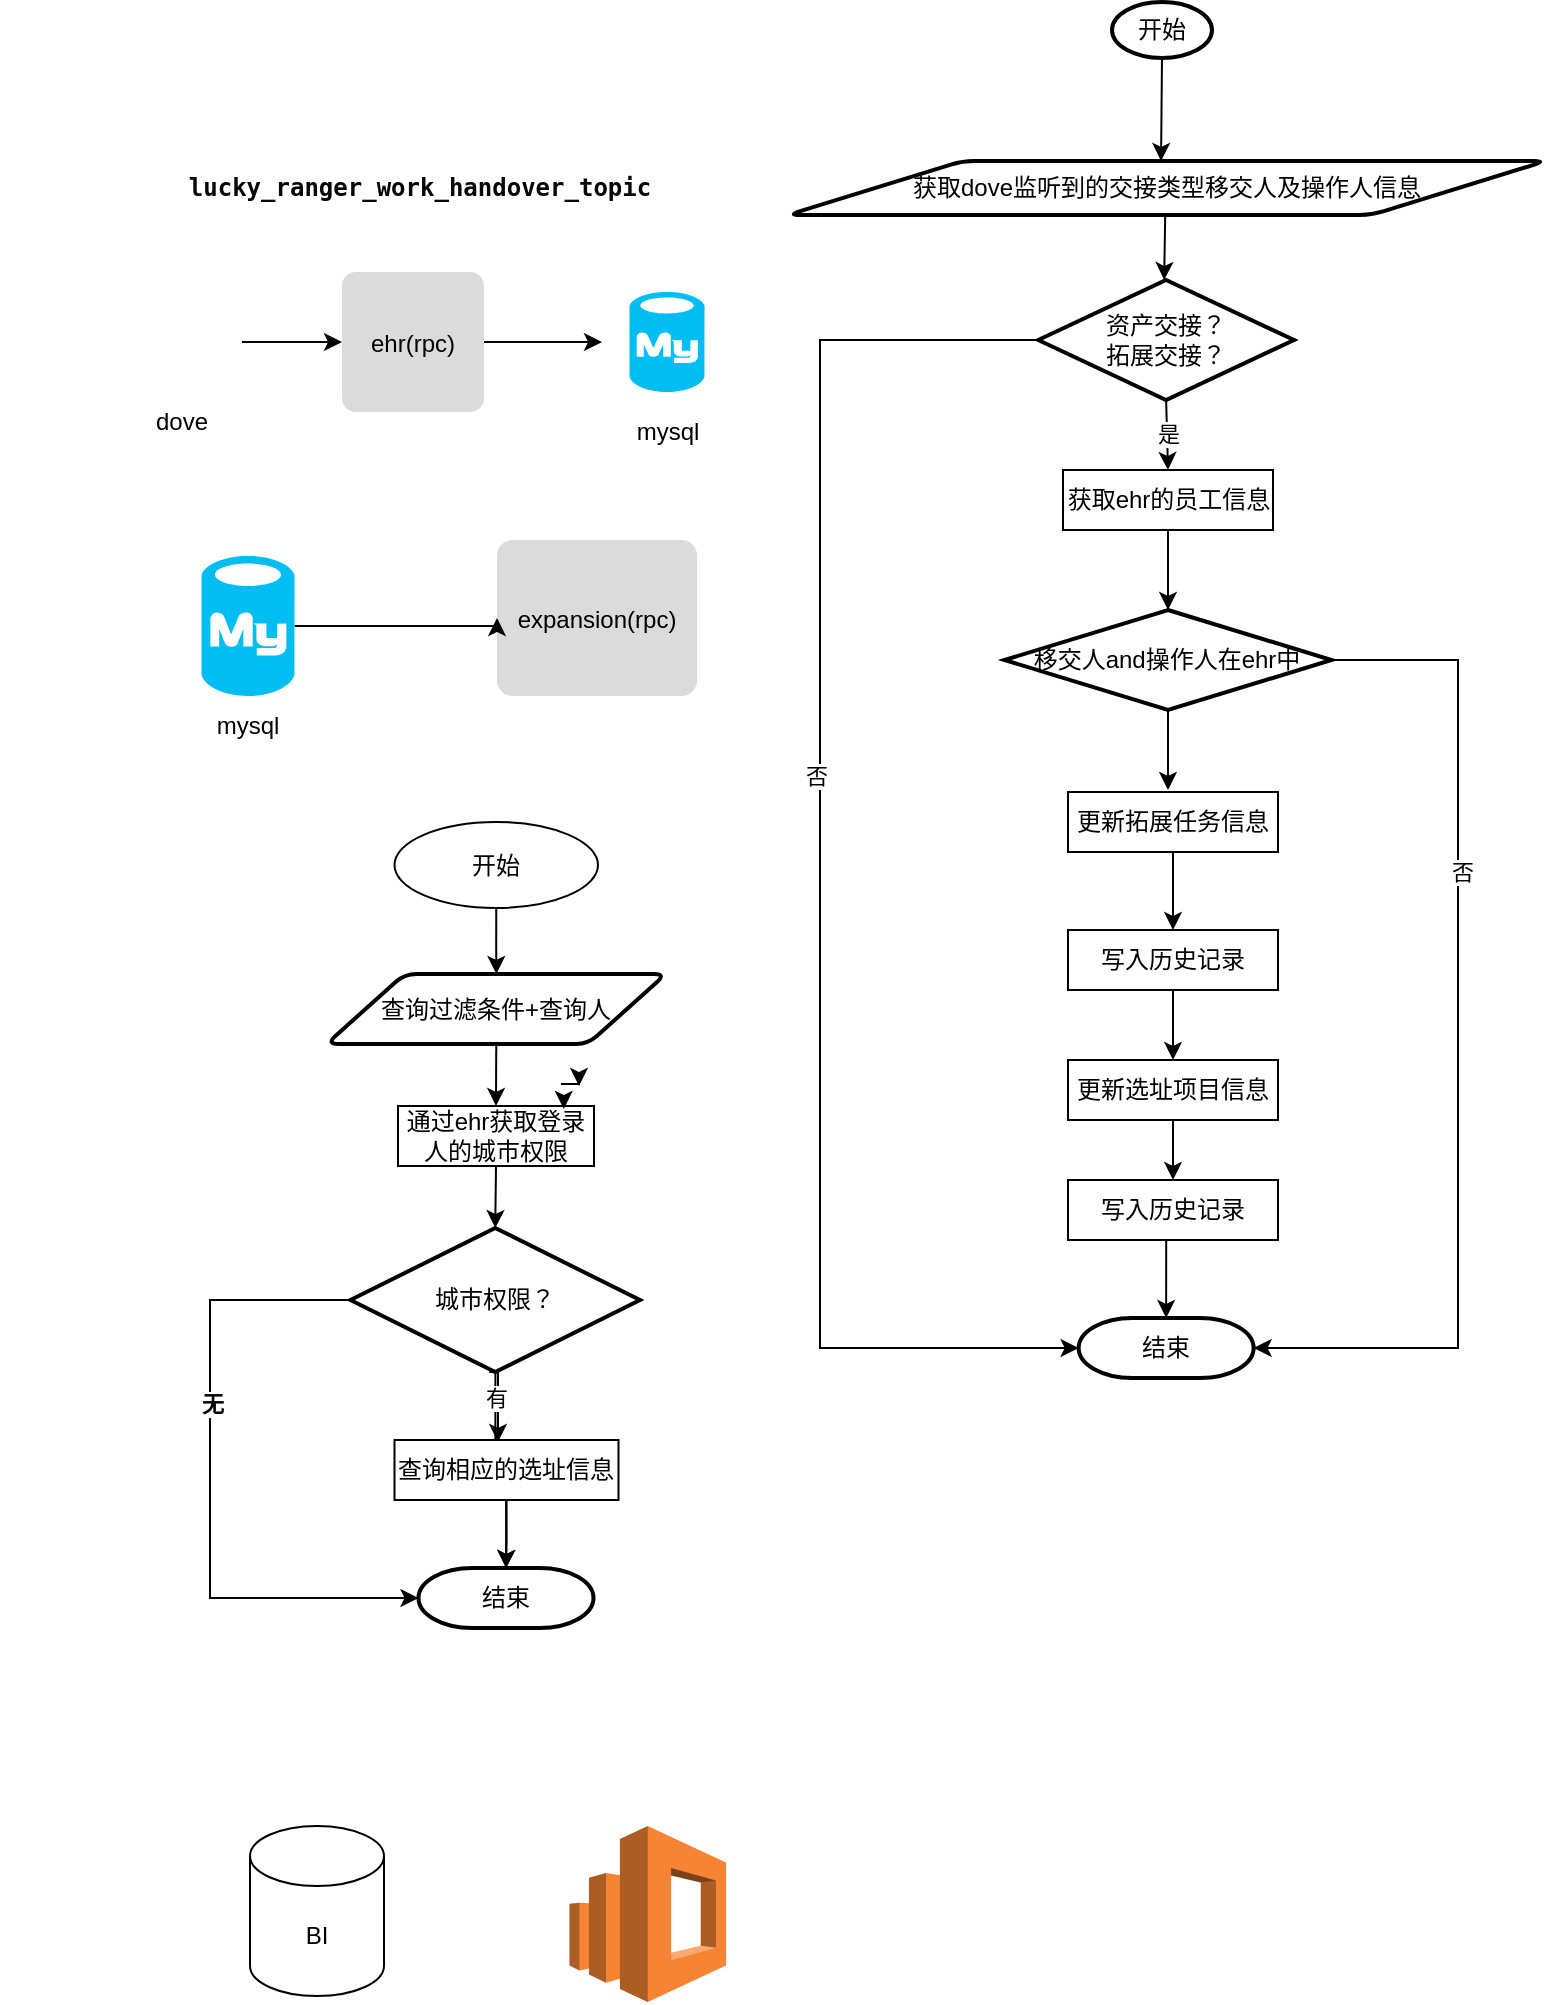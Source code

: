 <mxfile version="21.1.1" type="github">
  <diagram name="第 1 页" id="VVNvbWKjJNsU6m5F2wCS">
    <mxGraphModel dx="2198" dy="723" grid="0" gridSize="10" guides="1" tooltips="1" connect="1" arrows="1" fold="1" page="1" pageScale="1" pageWidth="827" pageHeight="1169" math="0" shadow="0">
      <root>
        <mxCell id="0" />
        <mxCell id="1" parent="0" />
        <mxCell id="iwX193vi5GiSK2SJbdjG-19" style="edgeStyle=orthogonalEdgeStyle;rounded=0;orthogonalLoop=1;jettySize=auto;html=1;exitX=1;exitY=0.5;exitDx=0;exitDy=0;" edge="1" parent="1" source="iwX193vi5GiSK2SJbdjG-15">
          <mxGeometry relative="1" as="geometry">
            <mxPoint x="294" y="191" as="targetPoint" />
          </mxGeometry>
        </mxCell>
        <mxCell id="iwX193vi5GiSK2SJbdjG-15" value="ehr(rpc)" style="rounded=1;arcSize=10;strokeColor=none;fillColor=#DBDBDB;gradientColor=none;" vertex="1" parent="1">
          <mxGeometry x="164" y="156" width="71" height="70" as="geometry" />
        </mxCell>
        <mxCell id="iwX193vi5GiSK2SJbdjG-2" value="" style="verticalLabelPosition=bottom;html=1;verticalAlign=top;align=center;strokeColor=none;fillColor=#00BEF2;shape=mxgraph.azure.mysql_database;" vertex="1" parent="1">
          <mxGeometry x="307.75" y="166" width="37.5" height="50" as="geometry" />
        </mxCell>
        <mxCell id="iwX193vi5GiSK2SJbdjG-16" style="edgeStyle=orthogonalEdgeStyle;rounded=0;orthogonalLoop=1;jettySize=auto;html=1;exitX=1;exitY=0.5;exitDx=0;exitDy=0;entryX=0;entryY=0.5;entryDx=0;entryDy=0;" edge="1" parent="1" source="iwX193vi5GiSK2SJbdjG-3" target="iwX193vi5GiSK2SJbdjG-15">
          <mxGeometry relative="1" as="geometry" />
        </mxCell>
        <mxCell id="iwX193vi5GiSK2SJbdjG-3" value="" style="shape=image;html=1;verticalAlign=top;verticalLabelPosition=bottom;labelBackgroundColor=#ffffff;imageAspect=0;aspect=fixed;image=https://cdn0.iconfinder.com/data/icons/gcons-2/25/dove-128.png" vertex="1" parent="1">
          <mxGeometry x="54" y="161" width="60" height="60" as="geometry" />
        </mxCell>
        <mxCell id="iwX193vi5GiSK2SJbdjG-4" value="dove" style="text;strokeColor=none;align=center;fillColor=none;html=1;verticalAlign=middle;whiteSpace=wrap;rounded=0;" vertex="1" parent="1">
          <mxGeometry x="54" y="216" width="60" height="30" as="geometry" />
        </mxCell>
        <mxCell id="iwX193vi5GiSK2SJbdjG-5" value="mysql" style="text;strokeColor=none;align=center;fillColor=none;html=1;verticalAlign=middle;whiteSpace=wrap;rounded=0;" vertex="1" parent="1">
          <mxGeometry x="296.5" y="221" width="60" height="30" as="geometry" />
        </mxCell>
        <mxCell id="iwX193vi5GiSK2SJbdjG-28" value="&lt;pre style=&quot;background-color:#ffffff;color:#080808;font-family:&#39;JetBrains Mono&#39;,monospace;font-size:9.0pt;&quot;&gt;&lt;b&gt;lucky_ranger_work_handover_topic&lt;/b&gt;&lt;/pre&gt;" style="text;strokeColor=none;align=center;fillColor=none;html=1;verticalAlign=middle;whiteSpace=wrap;rounded=0;" vertex="1" parent="1">
          <mxGeometry x="-7" y="99" width="420" height="30" as="geometry" />
        </mxCell>
        <mxCell id="iwX193vi5GiSK2SJbdjG-43" style="edgeStyle=orthogonalEdgeStyle;rounded=0;orthogonalLoop=1;jettySize=auto;html=1;exitX=0.5;exitY=1;exitDx=0;exitDy=0;entryX=0.5;entryY=0;entryDx=0;entryDy=0;entryPerimeter=0;" edge="1" parent="1" source="iwX193vi5GiSK2SJbdjG-30" target="iwX193vi5GiSK2SJbdjG-42">
          <mxGeometry relative="1" as="geometry" />
        </mxCell>
        <mxCell id="iwX193vi5GiSK2SJbdjG-30" value="获取ehr的员工信息" style="rounded=0;whiteSpace=wrap;html=1;" vertex="1" parent="1">
          <mxGeometry x="524.5" y="255" width="105" height="30" as="geometry" />
        </mxCell>
        <mxCell id="iwX193vi5GiSK2SJbdjG-39" value="是" style="edgeStyle=orthogonalEdgeStyle;rounded=0;orthogonalLoop=1;jettySize=auto;html=1;exitX=0.5;exitY=1;exitDx=0;exitDy=0;exitPerimeter=0;entryX=0.5;entryY=0;entryDx=0;entryDy=0;" edge="1" parent="1" source="iwX193vi5GiSK2SJbdjG-31" target="iwX193vi5GiSK2SJbdjG-30">
          <mxGeometry relative="1" as="geometry" />
        </mxCell>
        <mxCell id="iwX193vi5GiSK2SJbdjG-50" style="edgeStyle=orthogonalEdgeStyle;rounded=0;orthogonalLoop=1;jettySize=auto;html=1;exitX=0;exitY=0.5;exitDx=0;exitDy=0;exitPerimeter=0;entryX=0;entryY=0.5;entryDx=0;entryDy=0;entryPerimeter=0;" edge="1" parent="1" source="iwX193vi5GiSK2SJbdjG-31" target="iwX193vi5GiSK2SJbdjG-32">
          <mxGeometry relative="1" as="geometry">
            <Array as="points">
              <mxPoint x="403" y="190" />
              <mxPoint x="403" y="694" />
            </Array>
          </mxGeometry>
        </mxCell>
        <mxCell id="iwX193vi5GiSK2SJbdjG-51" value="否" style="edgeLabel;html=1;align=center;verticalAlign=middle;resizable=0;points=[];" vertex="1" connectable="0" parent="iwX193vi5GiSK2SJbdjG-50">
          <mxGeometry x="-0.121" y="-2" relative="1" as="geometry">
            <mxPoint as="offset" />
          </mxGeometry>
        </mxCell>
        <mxCell id="iwX193vi5GiSK2SJbdjG-31" value="资产交接？&lt;br&gt;拓展交接？" style="strokeWidth=2;html=1;shape=mxgraph.flowchart.decision;whiteSpace=wrap;" vertex="1" parent="1">
          <mxGeometry x="512.13" y="160" width="127.87" height="60" as="geometry" />
        </mxCell>
        <mxCell id="iwX193vi5GiSK2SJbdjG-32" value="结束" style="strokeWidth=2;html=1;shape=mxgraph.flowchart.terminator;whiteSpace=wrap;" vertex="1" parent="1">
          <mxGeometry x="532.32" y="679" width="87.5" height="30" as="geometry" />
        </mxCell>
        <mxCell id="iwX193vi5GiSK2SJbdjG-92" style="edgeStyle=orthogonalEdgeStyle;rounded=0;orthogonalLoop=1;jettySize=auto;html=1;exitX=0.5;exitY=1;exitDx=0;exitDy=0;exitPerimeter=0;" edge="1" parent="1" source="iwX193vi5GiSK2SJbdjG-33">
          <mxGeometry relative="1" as="geometry">
            <mxPoint x="573.529" y="100.5" as="targetPoint" />
          </mxGeometry>
        </mxCell>
        <mxCell id="iwX193vi5GiSK2SJbdjG-33" value="开始" style="strokeWidth=2;html=1;shape=mxgraph.flowchart.start_1;whiteSpace=wrap;" vertex="1" parent="1">
          <mxGeometry x="549" y="21" width="50" height="28" as="geometry" />
        </mxCell>
        <mxCell id="iwX193vi5GiSK2SJbdjG-44" style="edgeStyle=orthogonalEdgeStyle;rounded=0;orthogonalLoop=1;jettySize=auto;html=1;exitX=0.5;exitY=1;exitDx=0;exitDy=0;exitPerimeter=0;" edge="1" parent="1" source="iwX193vi5GiSK2SJbdjG-42">
          <mxGeometry relative="1" as="geometry">
            <mxPoint x="577" y="415" as="targetPoint" />
          </mxGeometry>
        </mxCell>
        <mxCell id="iwX193vi5GiSK2SJbdjG-52" style="edgeStyle=orthogonalEdgeStyle;rounded=0;orthogonalLoop=1;jettySize=auto;html=1;exitX=1;exitY=0.5;exitDx=0;exitDy=0;exitPerimeter=0;entryX=1;entryY=0.5;entryDx=0;entryDy=0;entryPerimeter=0;" edge="1" parent="1" source="iwX193vi5GiSK2SJbdjG-42" target="iwX193vi5GiSK2SJbdjG-32">
          <mxGeometry relative="1" as="geometry">
            <Array as="points">
              <mxPoint x="722" y="350" />
              <mxPoint x="722" y="694" />
            </Array>
          </mxGeometry>
        </mxCell>
        <mxCell id="iwX193vi5GiSK2SJbdjG-53" value="否" style="edgeLabel;html=1;align=center;verticalAlign=middle;resizable=0;points=[];" vertex="1" connectable="0" parent="iwX193vi5GiSK2SJbdjG-52">
          <mxGeometry x="-0.339" y="2" relative="1" as="geometry">
            <mxPoint as="offset" />
          </mxGeometry>
        </mxCell>
        <mxCell id="iwX193vi5GiSK2SJbdjG-42" value="移交人and操作人在ehr中" style="strokeWidth=2;html=1;shape=mxgraph.flowchart.decision;whiteSpace=wrap;" vertex="1" parent="1">
          <mxGeometry x="495.26" y="325" width="163.49" height="50" as="geometry" />
        </mxCell>
        <mxCell id="iwX193vi5GiSK2SJbdjG-78" value="" style="edgeStyle=orthogonalEdgeStyle;rounded=0;orthogonalLoop=1;jettySize=auto;html=1;" edge="1" parent="1" source="iwX193vi5GiSK2SJbdjG-46" target="iwX193vi5GiSK2SJbdjG-76">
          <mxGeometry relative="1" as="geometry" />
        </mxCell>
        <mxCell id="iwX193vi5GiSK2SJbdjG-46" value="更新拓展任务信息" style="rounded=0;whiteSpace=wrap;html=1;" vertex="1" parent="1">
          <mxGeometry x="527" y="416" width="105" height="30" as="geometry" />
        </mxCell>
        <mxCell id="iwX193vi5GiSK2SJbdjG-82" style="edgeStyle=orthogonalEdgeStyle;rounded=0;orthogonalLoop=1;jettySize=auto;html=1;exitX=0.5;exitY=1;exitDx=0;exitDy=0;entryX=0.5;entryY=0;entryDx=0;entryDy=0;" edge="1" parent="1" source="iwX193vi5GiSK2SJbdjG-47" target="iwX193vi5GiSK2SJbdjG-81">
          <mxGeometry relative="1" as="geometry" />
        </mxCell>
        <mxCell id="iwX193vi5GiSK2SJbdjG-47" value="更新选址项目信息" style="rounded=0;whiteSpace=wrap;html=1;" vertex="1" parent="1">
          <mxGeometry x="527" y="550" width="105" height="30" as="geometry" />
        </mxCell>
        <mxCell id="iwX193vi5GiSK2SJbdjG-54" value="expansion(rpc)" style="rounded=1;arcSize=10;strokeColor=none;fillColor=#DBDBDB;gradientColor=none;" vertex="1" parent="1">
          <mxGeometry x="241.5" y="290" width="100" height="78" as="geometry" />
        </mxCell>
        <mxCell id="iwX193vi5GiSK2SJbdjG-57" style="edgeStyle=orthogonalEdgeStyle;rounded=0;orthogonalLoop=1;jettySize=auto;html=1;exitX=1;exitY=0.5;exitDx=0;exitDy=0;exitPerimeter=0;entryX=0;entryY=0.5;entryDx=0;entryDy=0;" edge="1" parent="1" source="iwX193vi5GiSK2SJbdjG-55" target="iwX193vi5GiSK2SJbdjG-54">
          <mxGeometry relative="1" as="geometry">
            <Array as="points">
              <mxPoint x="230.25" y="333" />
              <mxPoint x="230.25" y="333" />
            </Array>
          </mxGeometry>
        </mxCell>
        <mxCell id="iwX193vi5GiSK2SJbdjG-55" value="" style="verticalLabelPosition=bottom;html=1;verticalAlign=top;align=center;strokeColor=none;fillColor=#00BEF2;shape=mxgraph.azure.mysql_database;" vertex="1" parent="1">
          <mxGeometry x="93.75" y="298" width="46.5" height="70" as="geometry" />
        </mxCell>
        <mxCell id="iwX193vi5GiSK2SJbdjG-56" value="mysql" style="text;strokeColor=none;align=center;fillColor=none;html=1;verticalAlign=middle;whiteSpace=wrap;rounded=0;" vertex="1" parent="1">
          <mxGeometry x="87" y="368" width="60" height="30" as="geometry" />
        </mxCell>
        <mxCell id="iwX193vi5GiSK2SJbdjG-60" style="edgeStyle=orthogonalEdgeStyle;rounded=0;orthogonalLoop=1;jettySize=auto;html=1;exitX=0.5;exitY=1;exitDx=0;exitDy=0;" edge="1" parent="1" source="iwX193vi5GiSK2SJbdjG-58" target="iwX193vi5GiSK2SJbdjG-59">
          <mxGeometry relative="1" as="geometry" />
        </mxCell>
        <mxCell id="iwX193vi5GiSK2SJbdjG-58" value="开始" style="ellipse;whiteSpace=wrap;html=1;" vertex="1" parent="1">
          <mxGeometry x="190.25" y="431" width="101.75" height="43" as="geometry" />
        </mxCell>
        <mxCell id="iwX193vi5GiSK2SJbdjG-62" style="edgeStyle=orthogonalEdgeStyle;rounded=0;orthogonalLoop=1;jettySize=auto;html=1;exitX=0.5;exitY=1;exitDx=0;exitDy=0;entryX=0.5;entryY=0;entryDx=0;entryDy=0;" edge="1" parent="1" source="iwX193vi5GiSK2SJbdjG-59" target="iwX193vi5GiSK2SJbdjG-61">
          <mxGeometry relative="1" as="geometry" />
        </mxCell>
        <mxCell id="iwX193vi5GiSK2SJbdjG-59" value="查询过滤条件+查询人" style="shape=parallelogram;html=1;strokeWidth=2;perimeter=parallelogramPerimeter;whiteSpace=wrap;rounded=1;arcSize=12;size=0.23;" vertex="1" parent="1">
          <mxGeometry x="156.25" y="507" width="169.75" height="35" as="geometry" />
        </mxCell>
        <mxCell id="iwX193vi5GiSK2SJbdjG-64" style="edgeStyle=orthogonalEdgeStyle;rounded=0;orthogonalLoop=1;jettySize=auto;html=1;exitX=0.5;exitY=1;exitDx=0;exitDy=0;entryX=0.5;entryY=0;entryDx=0;entryDy=0;entryPerimeter=0;" edge="1" parent="1" source="iwX193vi5GiSK2SJbdjG-61" target="iwX193vi5GiSK2SJbdjG-63">
          <mxGeometry relative="1" as="geometry" />
        </mxCell>
        <mxCell id="iwX193vi5GiSK2SJbdjG-61" value="通过ehr获取登录人的城市权限" style="rounded=0;whiteSpace=wrap;html=1;" vertex="1" parent="1">
          <mxGeometry x="192" y="573" width="98" height="30" as="geometry" />
        </mxCell>
        <mxCell id="iwX193vi5GiSK2SJbdjG-70" style="edgeStyle=orthogonalEdgeStyle;rounded=0;orthogonalLoop=1;jettySize=auto;html=1;exitX=0.5;exitY=1;exitDx=0;exitDy=0;exitPerimeter=0;entryX=0.5;entryY=0;entryDx=0;entryDy=0;" edge="1" parent="1">
          <mxGeometry relative="1" as="geometry">
            <mxPoint x="237.625" y="706" as="sourcePoint" />
            <mxPoint x="242.0" y="741" as="targetPoint" />
          </mxGeometry>
        </mxCell>
        <mxCell id="iwX193vi5GiSK2SJbdjG-72" value="" style="edgeStyle=orthogonalEdgeStyle;rounded=0;orthogonalLoop=1;jettySize=auto;html=1;" edge="1" parent="1" source="iwX193vi5GiSK2SJbdjG-63" target="iwX193vi5GiSK2SJbdjG-68">
          <mxGeometry relative="1" as="geometry" />
        </mxCell>
        <mxCell id="iwX193vi5GiSK2SJbdjG-73" value="有" style="edgeLabel;html=1;align=center;verticalAlign=middle;resizable=0;points=[];" vertex="1" connectable="0" parent="iwX193vi5GiSK2SJbdjG-72">
          <mxGeometry x="-0.748" relative="1" as="geometry">
            <mxPoint as="offset" />
          </mxGeometry>
        </mxCell>
        <mxCell id="iwX193vi5GiSK2SJbdjG-74" style="edgeStyle=orthogonalEdgeStyle;rounded=0;orthogonalLoop=1;jettySize=auto;html=1;exitX=0;exitY=0.5;exitDx=0;exitDy=0;exitPerimeter=0;entryX=0;entryY=0.5;entryDx=0;entryDy=0;entryPerimeter=0;" edge="1" parent="1" source="iwX193vi5GiSK2SJbdjG-63" target="iwX193vi5GiSK2SJbdjG-68">
          <mxGeometry relative="1" as="geometry">
            <Array as="points">
              <mxPoint x="98" y="670" />
              <mxPoint x="98" y="819" />
            </Array>
          </mxGeometry>
        </mxCell>
        <mxCell id="iwX193vi5GiSK2SJbdjG-75" value="无" style="edgeLabel;html=1;align=center;verticalAlign=middle;resizable=0;points=[];fontStyle=1" vertex="1" connectable="0" parent="iwX193vi5GiSK2SJbdjG-74">
          <mxGeometry x="-0.382" y="3" relative="1" as="geometry">
            <mxPoint x="-2" y="22" as="offset" />
          </mxGeometry>
        </mxCell>
        <mxCell id="iwX193vi5GiSK2SJbdjG-63" value="城市权限？" style="strokeWidth=2;html=1;shape=mxgraph.flowchart.decision;whiteSpace=wrap;" vertex="1" parent="1">
          <mxGeometry x="168.25" y="634" width="144.75" height="72" as="geometry" />
        </mxCell>
        <mxCell id="iwX193vi5GiSK2SJbdjG-65" style="edgeStyle=orthogonalEdgeStyle;rounded=0;orthogonalLoop=1;jettySize=auto;html=1;exitX=0.75;exitY=0;exitDx=0;exitDy=0;entryX=0.846;entryY=0.049;entryDx=0;entryDy=0;entryPerimeter=0;" edge="1" parent="1" source="iwX193vi5GiSK2SJbdjG-61" target="iwX193vi5GiSK2SJbdjG-61">
          <mxGeometry relative="1" as="geometry" />
        </mxCell>
        <mxCell id="iwX193vi5GiSK2SJbdjG-66" style="edgeStyle=orthogonalEdgeStyle;rounded=0;orthogonalLoop=1;jettySize=auto;html=1;exitX=0.75;exitY=0;exitDx=0;exitDy=0;entryX=0.846;entryY=0.049;entryDx=0;entryDy=0;entryPerimeter=0;" edge="1" parent="1">
          <mxGeometry relative="1" as="geometry">
            <mxPoint x="273.5" y="562" as="sourcePoint" />
            <mxPoint x="282.5" y="563" as="targetPoint" />
          </mxGeometry>
        </mxCell>
        <mxCell id="iwX193vi5GiSK2SJbdjG-71" style="edgeStyle=orthogonalEdgeStyle;rounded=0;orthogonalLoop=1;jettySize=auto;html=1;exitX=0.5;exitY=1;exitDx=0;exitDy=0;" edge="1" parent="1" source="iwX193vi5GiSK2SJbdjG-67" target="iwX193vi5GiSK2SJbdjG-68">
          <mxGeometry relative="1" as="geometry" />
        </mxCell>
        <mxCell id="iwX193vi5GiSK2SJbdjG-67" value="查询相应的选址信息" style="rounded=0;whiteSpace=wrap;html=1;" vertex="1" parent="1">
          <mxGeometry x="190.25" y="740" width="112" height="30" as="geometry" />
        </mxCell>
        <mxCell id="iwX193vi5GiSK2SJbdjG-68" value="结束" style="strokeWidth=2;html=1;shape=mxgraph.flowchart.terminator;whiteSpace=wrap;" vertex="1" parent="1">
          <mxGeometry x="202.25" y="804" width="87.5" height="30" as="geometry" />
        </mxCell>
        <mxCell id="iwX193vi5GiSK2SJbdjG-80" style="edgeStyle=orthogonalEdgeStyle;rounded=0;orthogonalLoop=1;jettySize=auto;html=1;exitX=0.5;exitY=1;exitDx=0;exitDy=0;entryX=0.5;entryY=0;entryDx=0;entryDy=0;" edge="1" parent="1" source="iwX193vi5GiSK2SJbdjG-76" target="iwX193vi5GiSK2SJbdjG-47">
          <mxGeometry relative="1" as="geometry" />
        </mxCell>
        <mxCell id="iwX193vi5GiSK2SJbdjG-76" value="写入历史记录" style="rounded=0;whiteSpace=wrap;html=1;" vertex="1" parent="1">
          <mxGeometry x="527" y="485" width="105" height="30" as="geometry" />
        </mxCell>
        <mxCell id="iwX193vi5GiSK2SJbdjG-86" style="edgeStyle=orthogonalEdgeStyle;rounded=0;orthogonalLoop=1;jettySize=auto;html=1;exitX=0.5;exitY=1;exitDx=0;exitDy=0;entryX=0.5;entryY=0;entryDx=0;entryDy=0;entryPerimeter=0;" edge="1" parent="1" source="iwX193vi5GiSK2SJbdjG-81" target="iwX193vi5GiSK2SJbdjG-32">
          <mxGeometry relative="1" as="geometry" />
        </mxCell>
        <mxCell id="iwX193vi5GiSK2SJbdjG-81" value="写入历史记录" style="rounded=0;whiteSpace=wrap;html=1;" vertex="1" parent="1">
          <mxGeometry x="527" y="610" width="105" height="30" as="geometry" />
        </mxCell>
        <mxCell id="iwX193vi5GiSK2SJbdjG-93" style="edgeStyle=orthogonalEdgeStyle;rounded=0;orthogonalLoop=1;jettySize=auto;html=1;exitX=0.5;exitY=1;exitDx=0;exitDy=0;entryX=0.5;entryY=0;entryDx=0;entryDy=0;entryPerimeter=0;" edge="1" parent="1">
          <mxGeometry relative="1" as="geometry">
            <mxPoint x="608.5" y="127.5" as="sourcePoint" />
            <mxPoint x="575.065" y="160" as="targetPoint" />
          </mxGeometry>
        </mxCell>
        <mxCell id="iwX193vi5GiSK2SJbdjG-87" value="获取dove监听到的交接类型移交人及操作人信息" style="shape=parallelogram;html=1;strokeWidth=2;perimeter=parallelogramPerimeter;whiteSpace=wrap;rounded=1;arcSize=12;size=0.23;" vertex="1" parent="1">
          <mxGeometry x="387" y="100.5" width="379" height="27" as="geometry" />
        </mxCell>
        <mxCell id="iwX193vi5GiSK2SJbdjG-88" style="edgeStyle=orthogonalEdgeStyle;rounded=0;orthogonalLoop=1;jettySize=auto;html=1;exitX=0.5;exitY=1;exitDx=0;exitDy=0;" edge="1" parent="1">
          <mxGeometry relative="1" as="geometry">
            <mxPoint x="573.5" y="127.5" as="sourcePoint" />
            <mxPoint x="573.5" y="127.5" as="targetPoint" />
          </mxGeometry>
        </mxCell>
        <mxCell id="iwX193vi5GiSK2SJbdjG-94" value="BI" style="shape=cylinder3;whiteSpace=wrap;html=1;boundedLbl=1;backgroundOutline=1;size=15;" vertex="1" parent="1">
          <mxGeometry x="118" y="933" width="67" height="85" as="geometry" />
        </mxCell>
        <mxCell id="iwX193vi5GiSK2SJbdjG-96" value="" style="outlineConnect=0;dashed=0;verticalLabelPosition=bottom;verticalAlign=top;align=center;html=1;shape=mxgraph.aws3.elasticsearch_service;fillColor=#F58534;gradientColor=none;" vertex="1" parent="1">
          <mxGeometry x="277.75" y="933" width="78.25" height="88" as="geometry" />
        </mxCell>
      </root>
    </mxGraphModel>
  </diagram>
</mxfile>
